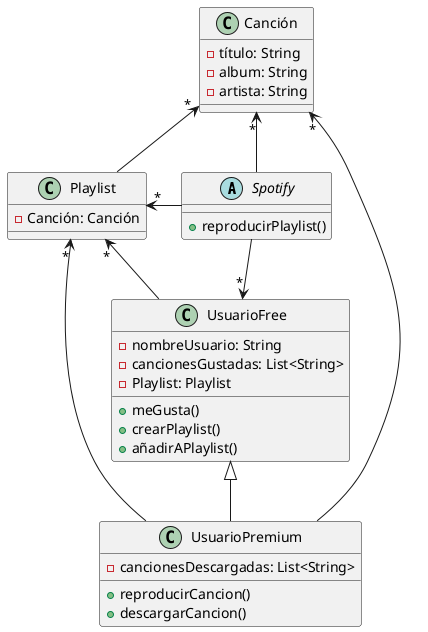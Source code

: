 @startuml
abstract class Spotify {
+ reproducirPlaylist()
}
class Playlist {
- Canción: Canción
}
class Canción {
- título: String
- album: String
- artista: String
}
class UsuarioFree {
- nombreUsuario: String
- cancionesGustadas: List<String>
- Playlist: Playlist
+ meGusta()
+ crearPlaylist()
+ añadirAPlaylist()
}
class UsuarioPremium{
- cancionesDescargadas: List<String>
+ reproducirCancion()
+ descargarCancion()
}
Spotify --> "*" Canción
Spotify -l-> "*" Playlist
Playlist -u-> "*" Canción
UsuarioFree --> "*" Playlist
Spotify --> "*" UsuarioFree
UsuarioFree <|-- UsuarioPremium
UsuarioPremium --> "*" Canción
UsuarioPremium --> "*" Playlist
@enduml